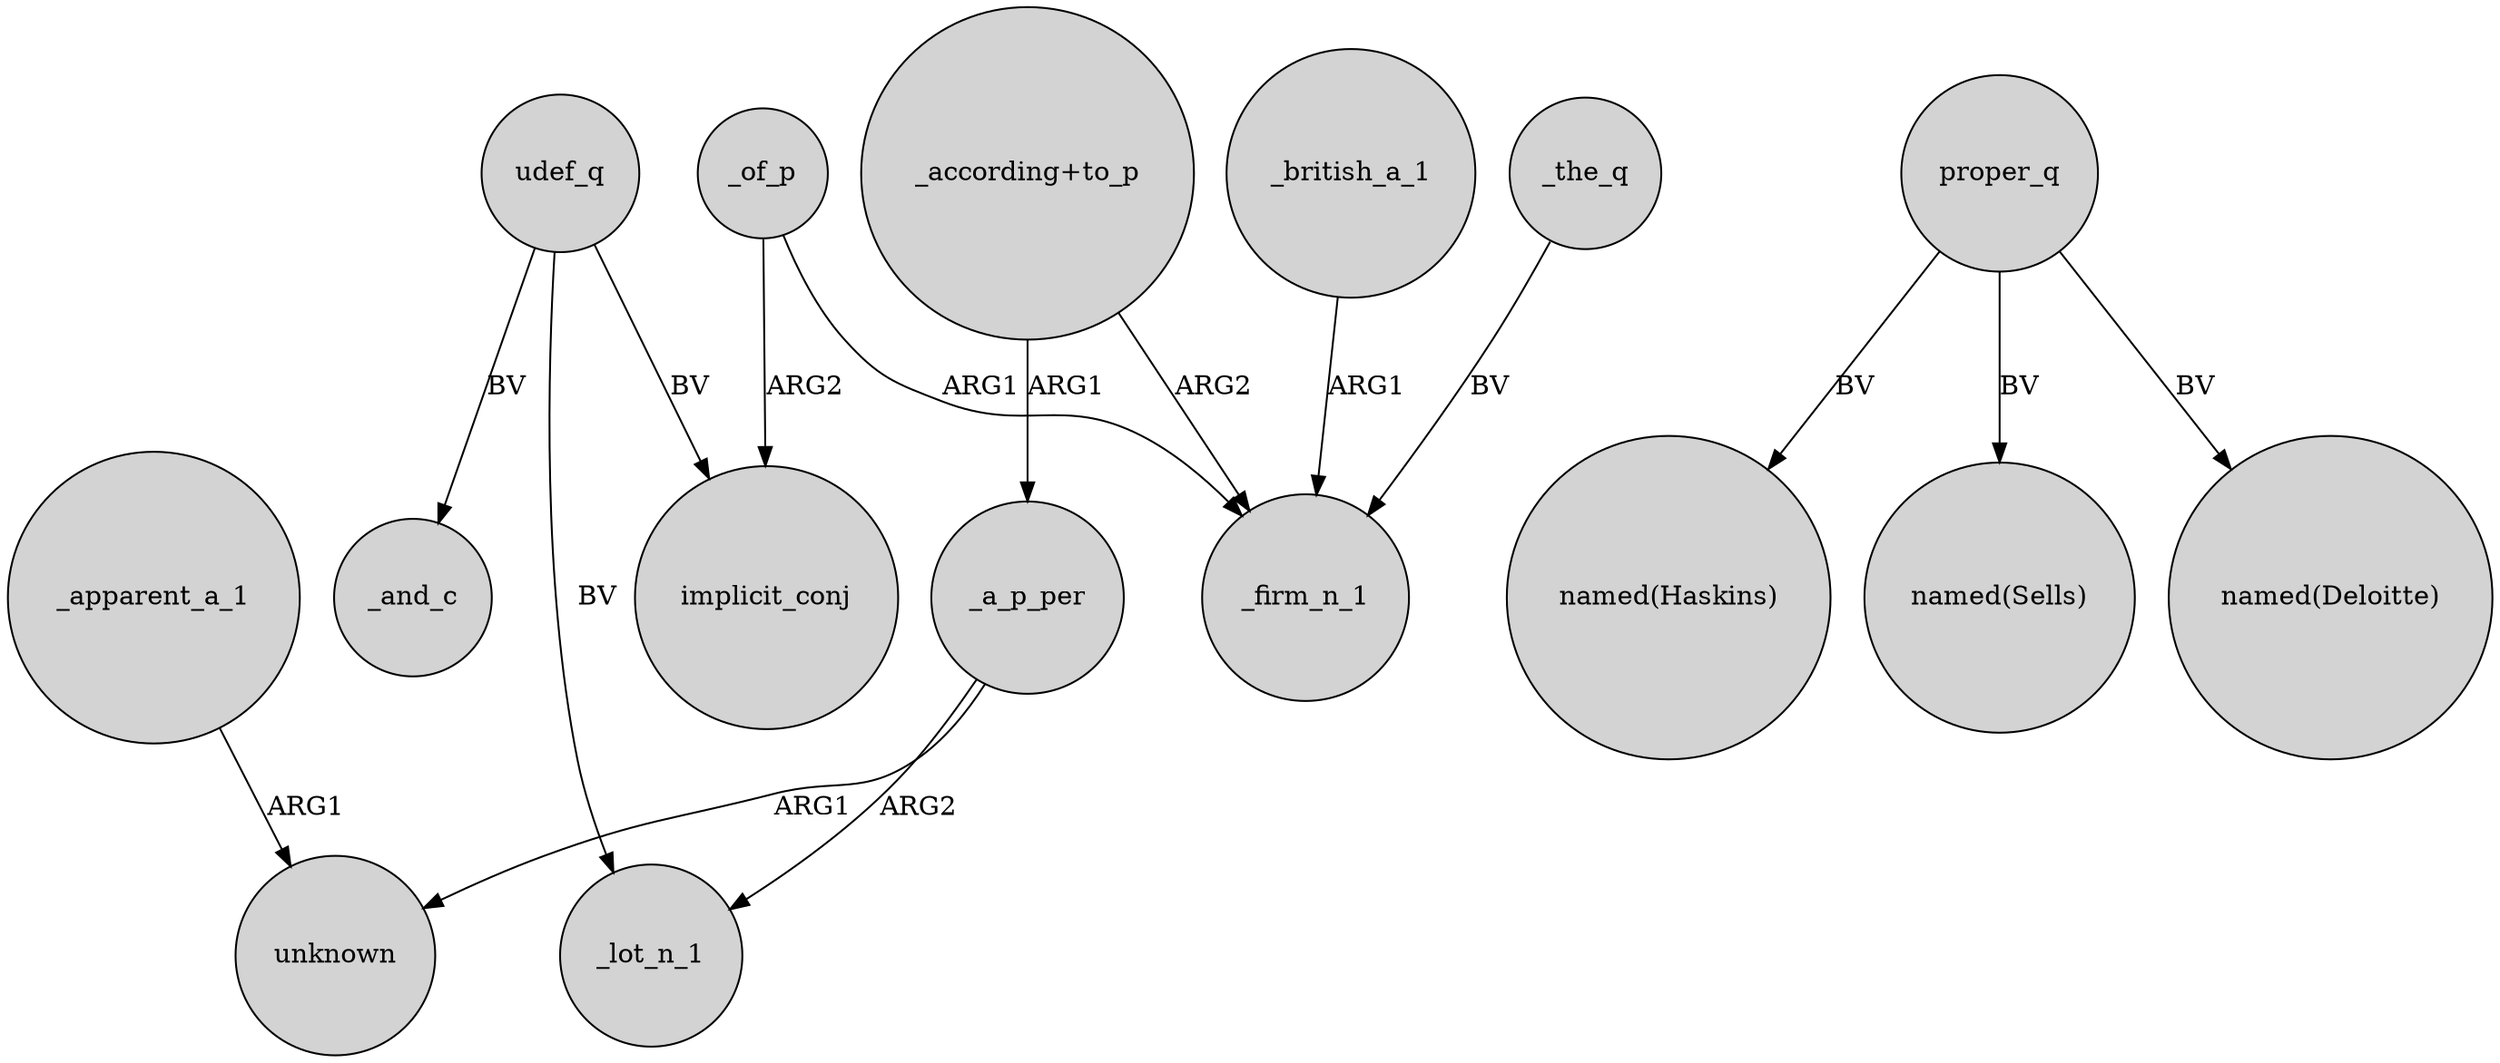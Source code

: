 digraph {
	node [shape=circle style=filled]
	_a_p_per -> unknown [label=ARG1]
	_of_p -> implicit_conj [label=ARG2]
	proper_q -> "named(Haskins)" [label=BV]
	proper_q -> "named(Sells)" [label=BV]
	_apparent_a_1 -> unknown [label=ARG1]
	proper_q -> "named(Deloitte)" [label=BV]
	_british_a_1 -> _firm_n_1 [label=ARG1]
	udef_q -> implicit_conj [label=BV]
	udef_q -> _lot_n_1 [label=BV]
	udef_q -> _and_c [label=BV]
	_a_p_per -> _lot_n_1 [label=ARG2]
	"_according+to_p" -> _a_p_per [label=ARG1]
	"_according+to_p" -> _firm_n_1 [label=ARG2]
	_of_p -> _firm_n_1 [label=ARG1]
	_the_q -> _firm_n_1 [label=BV]
}
